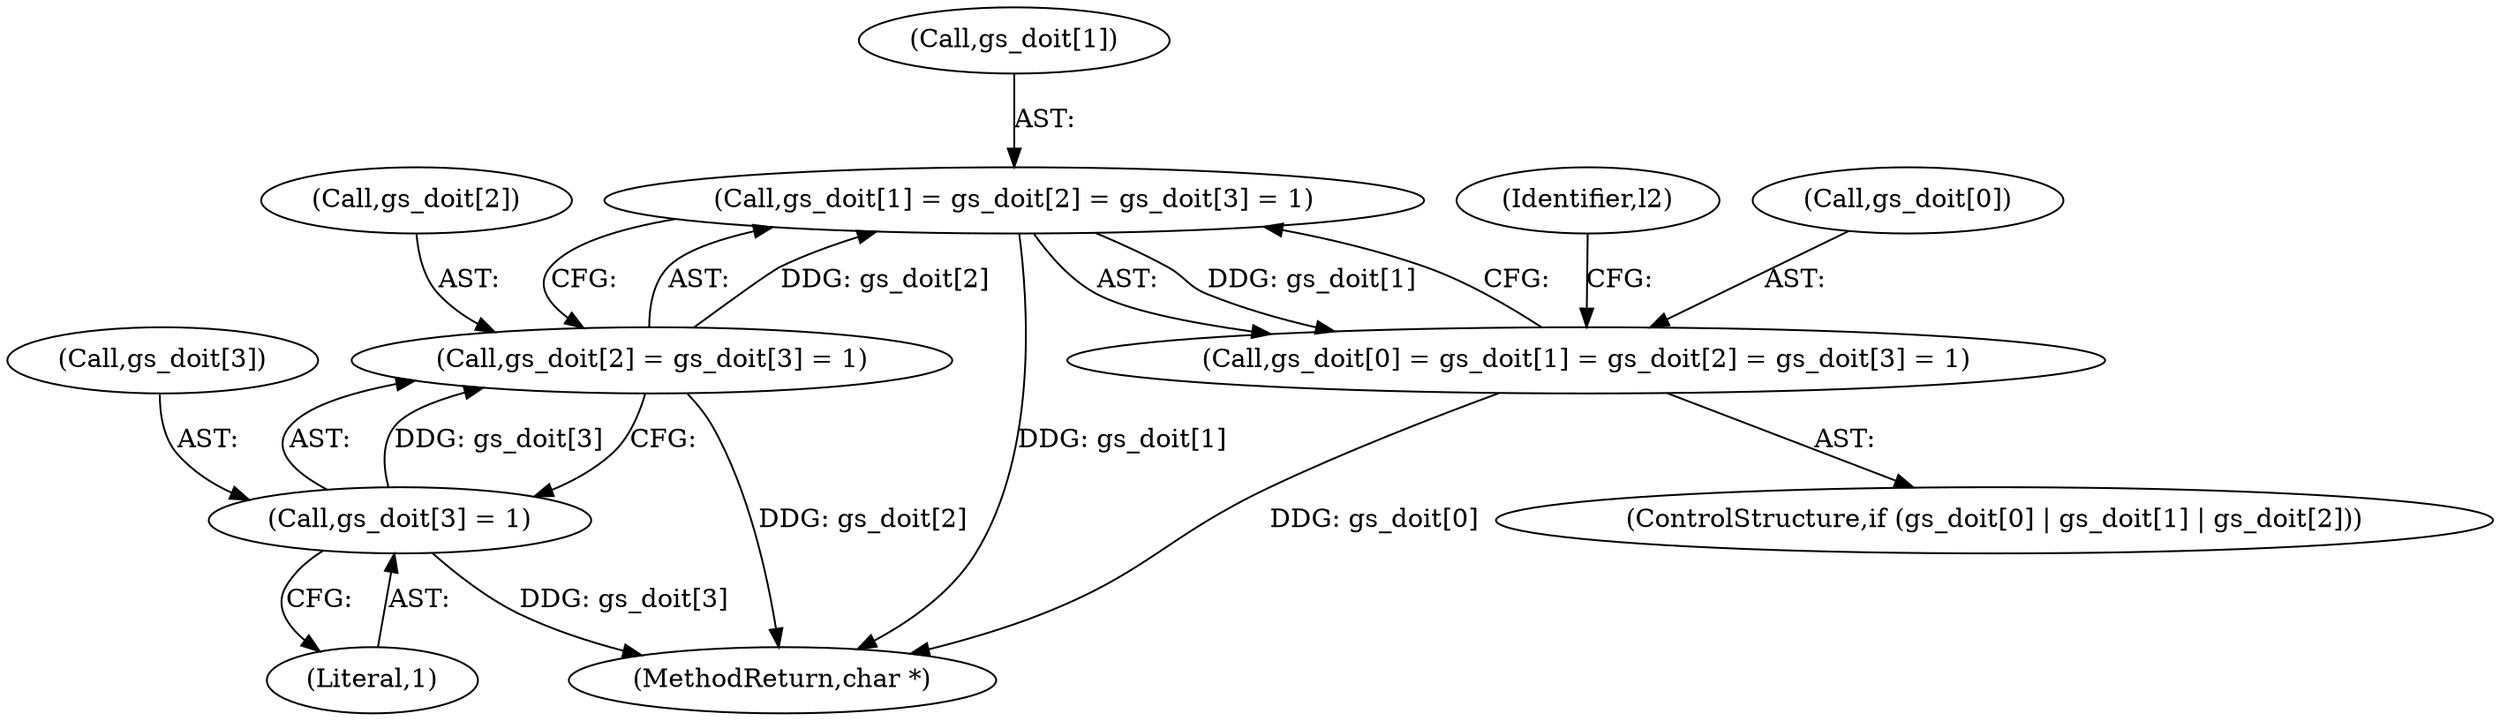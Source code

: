 digraph "0_openssl_2919516136a4227d9e6d8f2fe66ef976aaf8c561@array" {
"1000390" [label="(Call,gs_doit[1] = gs_doit[2] = gs_doit[3] = 1)"];
"1000394" [label="(Call,gs_doit[2] = gs_doit[3] = 1)"];
"1000398" [label="(Call,gs_doit[3] = 1)"];
"1000386" [label="(Call,gs_doit[0] = gs_doit[1] = gs_doit[2] = gs_doit[3] = 1)"];
"1000395" [label="(Call,gs_doit[2])"];
"1000390" [label="(Call,gs_doit[1] = gs_doit[2] = gs_doit[3] = 1)"];
"1000394" [label="(Call,gs_doit[2] = gs_doit[3] = 1)"];
"1000402" [label="(Literal,1)"];
"1000386" [label="(Call,gs_doit[0] = gs_doit[1] = gs_doit[2] = gs_doit[3] = 1)"];
"1000374" [label="(ControlStructure,if (gs_doit[0] | gs_doit[1] | gs_doit[2]))"];
"1000443" [label="(Identifier,l2)"];
"1000398" [label="(Call,gs_doit[3] = 1)"];
"1000399" [label="(Call,gs_doit[3])"];
"1000391" [label="(Call,gs_doit[1])"];
"1000387" [label="(Call,gs_doit[0])"];
"1000667" [label="(MethodReturn,char *)"];
"1000390" -> "1000386"  [label="AST: "];
"1000390" -> "1000394"  [label="CFG: "];
"1000391" -> "1000390"  [label="AST: "];
"1000394" -> "1000390"  [label="AST: "];
"1000386" -> "1000390"  [label="CFG: "];
"1000390" -> "1000667"  [label="DDG: gs_doit[1]"];
"1000390" -> "1000386"  [label="DDG: gs_doit[1]"];
"1000394" -> "1000390"  [label="DDG: gs_doit[2]"];
"1000394" -> "1000398"  [label="CFG: "];
"1000395" -> "1000394"  [label="AST: "];
"1000398" -> "1000394"  [label="AST: "];
"1000394" -> "1000667"  [label="DDG: gs_doit[2]"];
"1000398" -> "1000394"  [label="DDG: gs_doit[3]"];
"1000398" -> "1000402"  [label="CFG: "];
"1000399" -> "1000398"  [label="AST: "];
"1000402" -> "1000398"  [label="AST: "];
"1000398" -> "1000667"  [label="DDG: gs_doit[3]"];
"1000386" -> "1000374"  [label="AST: "];
"1000387" -> "1000386"  [label="AST: "];
"1000443" -> "1000386"  [label="CFG: "];
"1000386" -> "1000667"  [label="DDG: gs_doit[0]"];
}
